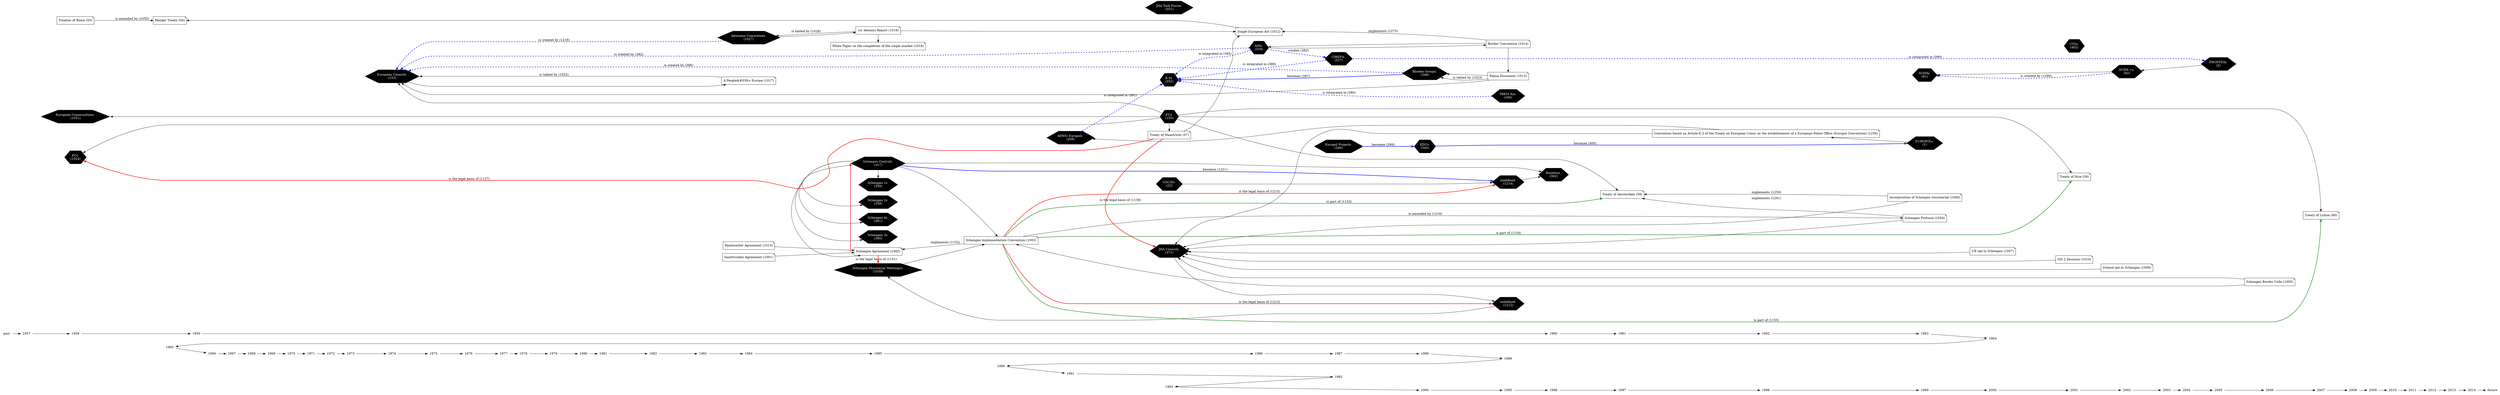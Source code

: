 digraph source {
  graph [ rankdir = LR ];
subgraph y_1957 {
  graph [ rank = same ];
  "1957" [ shape = plaintext ];
}

subgraph y_1958 {
  graph [ rank = same ];
  "55" [ label = "Treaties of Rome", shape = note ];
  "1024";
  "1031";
  "1958" [ shape = plaintext ];
}

subgraph y_1959 {
  graph [ rank = same ];
  "1959" [ shape = plaintext ];
}

subgraph y_1960 {
  graph [ rank = same ];
  "362";
  "1960" [ shape = plaintext ];
}

subgraph y_1961 {
  graph [ rank = same ];
  "1961" [ shape = plaintext ];
}

subgraph y_1962 {
  graph [ rank = same ];
  "1962" [ shape = plaintext ];
}

subgraph y_1963 {
  graph [ rank = same ];
  "1963" [ shape = plaintext ];
}

subgraph y_1964 {
  graph [ rank = same ];
  "1964" [ shape = plaintext ];
}

subgraph y_1965 {
  graph [ rank = same ];
  "56" [ label = "Merger Treaty", shape = note ];
  "1965" [ shape = plaintext ];
}

subgraph y_1966 {
  graph [ rank = same ];
  "1966" [ shape = plaintext ];
}

subgraph y_1967 {
  graph [ rank = same ];
  "1967" [ shape = plaintext ];
}

subgraph y_1968 {
  graph [ rank = same ];
  "1968" [ shape = plaintext ];
}

subgraph y_1969 {
  graph [ rank = same ];
  "1969" [ shape = plaintext ];
}

subgraph y_1970 {
  graph [ rank = same ];
  "1970" [ shape = plaintext ];
}

subgraph y_1971 {
  graph [ rank = same ];
  "1971" [ shape = plaintext ];
}

subgraph y_1972 {
  graph [ rank = same ];
  "1972" [ shape = plaintext ];
}

subgraph y_1973 {
  graph [ rank = same ];
  "1973" [ shape = plaintext ];
}

subgraph y_1974 {
  graph [ rank = same ];
  "153";
  "1974" [ shape = plaintext ];
}

subgraph y_1975 {
  graph [ rank = same ];
  "1975" [ shape = plaintext ];
}

subgraph y_1976 {
  graph [ rank = same ];
  "1976" [ shape = plaintext ];
}

subgraph y_1977 {
  graph [ rank = same ];
  "1977" [ shape = plaintext ];
}

subgraph y_1978 {
  graph [ rank = same ];
  "1978" [ shape = plaintext ];
}

subgraph y_1979 {
  graph [ rank = same ];
  "1979" [ shape = plaintext ];
}

subgraph y_1980 {
  graph [ rank = same ];
  "1980" [ shape = plaintext ];
}

subgraph y_1981 {
  graph [ rank = same ];
  "1981" [ shape = plaintext ];
}

subgraph y_1982 {
  graph [ rank = same ];
  "1982" [ shape = plaintext ];
}

subgraph y_1983 {
  graph [ rank = same ];
  "1983" [ shape = plaintext ];
}

subgraph y_1984 {
  graph [ rank = same ];
  "1001" [ label = "Saarbrucken Agreement", shape = note ];
  "1015" [ label = "Rambouillet Agreement", shape = note ];
  "1017" [ label = "A People&amp;#039;s Europe", shape = note ];
  "1027";
  "1984" [ shape = plaintext ];
}

subgraph y_1985 {
  graph [ rank = same ];
  "357";
  "358";
  "359";
  "360";
  "361";
  "1002" [ label = "Schengen Agreement", shape = note ];
  "1016" [ label = "1st Adonino Report", shape = note ];
  "1018" [ label = "White Paper on the completion of the single market", shape = note ];
  "1039";
  "1985" [ shape = plaintext ];
}

subgraph y_1986 {
  graph [ rank = same ];
  "334";
  "1012" [ label = "Single European Act", shape = note ];
  "1986" [ shape = plaintext ];
}

subgraph y_1987 {
  graph [ rank = same ];
  "1987" [ shape = plaintext ];
}

subgraph y_1988 {
  graph [ rank = same ];
  "348";
  "1988" [ shape = plaintext ];
}

subgraph y_1989 {
  graph [ rank = same ];
  "206";
  "1013" [ label = "Palma Document", shape = note ];
  "1014" [ label = "Border Convention", shape = note ];
  "1989" [ shape = plaintext ];
}

subgraph y_1990 {
  graph [ rank = same ];
  "1003" [ label = "Schengen Implementation Convention", shape = note ];
  "1990" [ shape = plaintext ];
}

subgraph y_1991 {
  graph [ rank = same ];
  "208";
  "1991" [ shape = plaintext ];
}

subgraph y_1992 {
  graph [ rank = same ];
  "337";
  "346";
  "1992" [ shape = plaintext ];
}

subgraph y_1993 {
  graph [ rank = same ];
  "22";
  "57" [ label = "Treaty of Maastricht", shape = note ];
  "155";
  "351";
  "352";
  "371";
  "1993" [ shape = plaintext ];
}

subgraph y_1994 {
  graph [ rank = same ];
  "345";
  "1994" [ shape = plaintext ];
}

subgraph y_1995 {
  graph [ rank = same ];
  "1212";
  "1214";
  "1995" [ shape = plaintext ];
}

subgraph y_1996 {
  graph [ rank = same ];
  "1996" [ shape = plaintext ];
}

subgraph y_1997 {
  graph [ rank = same ];
  "58" [ label = "Treaty of Amsterdam", shape = note ];
  "1997" [ shape = plaintext ];
}

subgraph y_1998 {
  graph [ rank = same ];
  "1250" [ label = "Convention based on Article K.3 of the Treaty on European Union on the establishment of a European Police Office (Europol Convention)", shape = note ];
  "1998" [ shape = plaintext ];
}

subgraph y_1999 {
  graph [ rank = same ];
  "1";
  "61";
  "1004" [ label = "Schengen Protocol", shape = note ];
  "1006" [ label = "Incorporation of Schengen Secretariat", shape = note ];
  "1999" [ shape = plaintext ];
}

subgraph y_2000 {
  graph [ rank = same ];
  "1007" [ label = "UK opt-in Schengen", shape = note ];
  "2000" [ shape = plaintext ];
}

subgraph y_2001 {
  graph [ rank = same ];
  "59" [ label = "Treaty of Nice", shape = note ];
  "402";
  "1010" [ label = "SIS 2 Decision", shape = note ];
  "2001" [ shape = plaintext ];
}

subgraph y_2002 {
  graph [ rank = same ];
  "62";
  "1008" [ label = "Ireland opt-in Schengen", shape = note ];
  "2002" [ shape = plaintext ];
}

subgraph y_2003 {
  graph [ rank = same ];
  "2003" [ shape = plaintext ];
}

subgraph y_2004 {
  graph [ rank = same ];
  "2004" [ shape = plaintext ];
}

subgraph y_2005 {
  graph [ rank = same ];
  "2";
  "2005" [ shape = plaintext ];
}

subgraph y_2006 {
  graph [ rank = same ];
  "1005" [ label = "Schengen Border Code", shape = note ];
  "2006" [ shape = plaintext ];
}

subgraph y_2007 {
  graph [ rank = same ];
  "60" [ label = "Treaty of Lisbon", shape = note ];
  "2007" [ shape = plaintext ];
}

subgraph y_2008 {
  graph [ rank = same ];
  "2008" [ shape = plaintext ];
}

subgraph y_2009 {
  graph [ rank = same ];
  "2009" [ shape = plaintext ];
}

subgraph y_2010 {
  graph [ rank = same ];
  "2010" [ shape = plaintext ];
}

subgraph y_2011 {
  graph [ rank = same ];
  "2011" [ shape = plaintext ];
}

subgraph y_2012 {
  graph [ rank = same ];
  "2012" [ shape = plaintext ];
}

subgraph y_2013 {
  graph [ rank = same ];
  "2013" [ shape = plaintext ];
}

subgraph y_2014 {
  graph [ rank = same ];
  "2014" [ shape = plaintext ];
}

  "1" [ color = "white", shape = hexagon, style = "filled", fillcolor = "black", fontcolor = "white", label = "EUROPOLs 
(1)" ];
  "2" [ color = "white", shape = hexagon, style = "filled", fillcolor = "black", fontcolor = "white", label = "FRONTEXs 
(2)" ];
  "22" [ color = "white", shape = hexagon, style = "filled", fillcolor = "black", fontcolor = "white", label = "GSC/Ds 
(22)" ];
  "55" [ shape = note, label = "Treaties of Rome (55)" ];
  "56" [ shape = note, label = "Merger Treaty (56)" ];
  "57" [ shape = note, label = "Treaty of Maastricht (57)" ];
  "58" [ shape = note, label = "Treaty of Amsterdam (58)" ];
  "59" [ shape = note, label = "Treaty of Nice (59)" ];
  "60" [ shape = note, label = "Treaty of Lisbon (60)" ];
  "61" [ color = "white", shape = hexagon, style = "filled", fillcolor = "black", fontcolor = "white", label = "SCIFAs 
(61)" ];
  "62" [ color = "white", shape = hexagon, style = "filled", fillcolor = "black", fontcolor = "white", label = "SCIFA +s 
(62)" ];
  "153" [ color = "white", shape = hexagon, style = "filled", fillcolor = "black", fontcolor = "white", label = "European Councils 
(153)" ];
  "155" [ color = "white", shape = hexagon, style = "filled", fillcolor = "black", fontcolor = "white", label = "EUs 
(155)" ];
  "206" [ color = "white", shape = hexagon, style = "filled", fillcolor = "black", fontcolor = "white", label = "TREVI 92s 
(206)" ];
  "208" [ color = "white", shape = hexagon, style = "filled", fillcolor = "black", fontcolor = "white", label = "AHWG Europols 
(208)" ];
  "334" [ color = "white", shape = hexagon, style = "filled", fillcolor = "black", fontcolor = "white", label = "AHIs 
(334)" ];
  "337" [ color = "white", shape = hexagon, style = "filled", fillcolor = "black", fontcolor = "white", label = "CIREFIs 
(337)" ];
  "345" [ color = "white", shape = hexagon, style = "filled", fillcolor = "black", fontcolor = "white", label = "EDUs 
(345)" ];
  "346" [ color = "white", shape = hexagon, style = "filled", fillcolor = "black", fontcolor = "white", label = "Europol Projects 
(346)" ];
  "348" [ color = "white", shape = hexagon, style = "filled", fillcolor = "black", fontcolor = "white", label = "Rhodes Groups 
(348)" ];
  "351" [ color = "white", shape = hexagon, style = "filled", fillcolor = "black", fontcolor = "white", label = "JHA Task Forces 
(351)" ];
  "352" [ color = "white", shape = hexagon, style = "filled", fillcolor = "black", fontcolor = "white", label = "K.4s 
(352)" ];
  "357" [ color = "white", shape = hexagon, style = "filled", fillcolor = "black", fontcolor = "white", label = "Schengen Centrals 
(357)" ];
  "358" [ color = "white", shape = hexagon, style = "filled", fillcolor = "black", fontcolor = "white", label = "Schengen 2s 
(358)" ];
  "359" [ color = "white", shape = hexagon, style = "filled", fillcolor = "black", fontcolor = "white", label = "Schengen 1s 
(359)" ];
  "360" [ color = "white", shape = hexagon, style = "filled", fillcolor = "black", fontcolor = "white", label = "Schengen 3s 
(360)" ];
  "361" [ color = "white", shape = hexagon, style = "filled", fillcolor = "black", fontcolor = "white", label = "Schengen 4s 
(361)" ];
  "362" [ color = "white", shape = hexagon, style = "filled", fillcolor = "black", fontcolor = "white", label = "Beneluxs 
(362)" ];
  "371" [ color = "white", shape = hexagon, style = "filled", fillcolor = "black", fontcolor = "white", label = "JHA Councils 
(371)" ];
  "402" [ color = "white", shape = hexagon, style = "filled", fillcolor = "black", fontcolor = "white", label = "CTGs 
(402)" ];
  "1001" [ shape = note, label = "Saarbrucken Agreement (1001)" ];
  "1002" [ shape = note, label = "Schengen Agreement (1002)" ];
  "1003" [ shape = note, label = "Schengen Implementation Convention (1003)" ];
  "1004" [ shape = note, label = "Schengen Protocol (1004)" ];
  "1005" [ shape = note, label = "Schengen Border Code (1005)" ];
  "1006" [ shape = note, label = "Incorporation of Schengen Secretariat (1006)" ];
  "1007" [ shape = note, label = "UK opt-in Schengen (1007)" ];
  "1008" [ shape = note, label = "Ireland opt-in Schengen (1008)" ];
  "1010" [ shape = note, label = "SIS 2 Decision (1010)" ];
  "1012" [ shape = note, label = "Single European Act (1012)" ];
  "1013" [ shape = note, label = "Palma Document (1013)" ];
  "1014" [ shape = note, label = "Border Convention (1014)" ];
  "1015" [ shape = note, label = "Rambouillet Agreement (1015)" ];
  "1016" [ shape = note, label = "1st Adonino Report (1016)" ];
  "1017" [ shape = note, label = "A People&amp;#039;s Europe (1017)" ];
  "1018" [ shape = note, label = "White Paper on the completion of the single market (1018)" ];
  "1024" [ color = "white", shape = hexagon, style = "filled", fillcolor = "black", fontcolor = "white", label = "ECs 
(1024)" ];
  "1027" [ color = "white", shape = hexagon, style = "filled", fillcolor = "black", fontcolor = "white", label = "Adonnino Committees 
(1027)" ];
  "1031" [ color = "white", shape = hexagon, style = "filled", fillcolor = "black", fontcolor = "white", label = "European Communitiess 
(1031)" ];
  "1039" [ color = "white", shape = hexagon, style = "filled", fillcolor = "black", fontcolor = "white", label = "Schengen Ministerial Meetingss 
(1039)" ];
  "1212" [ color = "white", shape = hexagon, style = "filled", fillcolor = "black", fontcolor = "white", label = "undefined 
(1212)" ];
  "1214" [ color = "white", shape = hexagon, style = "filled", fillcolor = "black", fontcolor = "white", label = "undefined 
(1214)" ];
  "1250" [ shape = note, label = "Convention based on Article K.3 of the Treaty on European Union on the establishment of a European Police Office (Europol Convention) (1250)" ];
  "1956" [ label = "past", shape = plaintext ];
  "1957";
  "1958";
  "1959";
  "1960";
  "1961";
  "1962";
  "1963";
  "1964";
  "1965";
  "1966";
  "1967";
  "1968";
  "1969";
  "1970";
  "1971";
  "1972";
  "1973";
  "1974";
  "1975";
  "1976";
  "1977";
  "1978";
  "1979";
  "1980";
  "1981";
  "1982";
  "1983";
  "1984";
  "1985";
  "1986";
  "1987";
  "1988";
  "1989";
  "1990";
  "1991";
  "1992";
  "1993";
  "1994";
  "1995";
  "1996";
  "1997";
  "1998";
  "1999";
  "2000";
  "2001";
  "2002";
  "2003";
  "2004";
  "2005";
  "2006";
  "2007";
  "2008";
  "2009";
  "2010";
  "2011";
  "2012";
  "2013";
  "2014";
  "2015" [ label = "future", shape = plaintext ];
  "1956" -> "1957";
  "1957" -> "1958";
  "1958" -> "1959";
  "1959" -> "1960";
  "1960" -> "1961";
  "1961" -> "1962";
  "1962" -> "1963";
  "1963" -> "1964";
  "1964" -> "1965";
  "1965" -> "1966";
  "1966" -> "1967";
  "1967" -> "1968";
  "1968" -> "1969";
  "1969" -> "1970";
  "1970" -> "1971";
  "1971" -> "1972";
  "1972" -> "1973";
  "1973" -> "1974";
  "1974" -> "1975";
  "1975" -> "1976";
  "1976" -> "1977";
  "1977" -> "1978";
  "1978" -> "1979";
  "1979" -> "1980";
  "1980" -> "1981";
  "1981" -> "1982";
  "1982" -> "1983";
  "1983" -> "1984";
  "1984" -> "1985";
  "1985" -> "1986";
  "1986" -> "1987";
  "1987" -> "1988";
  "1988" -> "1989";
  "1989" -> "1990";
  "1990" -> "1991";
  "1991" -> "1992";
  "1992" -> "1993";
  "1993" -> "1994";
  "1994" -> "1995";
  "1995" -> "1996";
  "1996" -> "1997";
  "1997" -> "1998";
  "1998" -> "1999";
  "1999" -> "2000";
  "2000" -> "2001";
  "2001" -> "2002";
  "2002" -> "2003";
  "2003" -> "2004";
  "2004" -> "2005";
  "2005" -> "2006";
  "2006" -> "2007";
  "2007" -> "2008";
  "2008" -> "2009";
  "2009" -> "2010";
  "2010" -> "2011";
  "2011" -> "2012";
  "2012" -> "2013";
  "2013" -> "2014";
  "2014" -> "2015";
  "1006" -> "58" [ label = " implements (1259)" ];
  "1006" -> "371";
  "1004" -> "58" [ label = " implements (1261)" ];
  "1004" -> "371";
  "1007" -> "371";
  "1010" -> "371";
  "1008" -> "371";
  "208" -> "352" [ penwidth = 2, style = "dashed", color = "blue", label = " is integrated in (381)" ];
  "1027" -> "153" [ penwidth = 2, color = "blue", style = "dashed", label = " is created by (1218)" ];
  "1027" -> "1016";
  "1002" -> "357" [ penwidth = 2, color = "red", label = " is the legal basis of (1150)" ];
  "1002" -> "1039" [ penwidth = 2, color = "red", label = " is the legal basis of (1151)" ];
  "334" -> "337" [ penwidth = 2, color = "blue", style = "dashed", label = " creates (383)" ];
  "334" -> "153" [ penwidth = 2, color = "blue", style = "dashed", label = " is created by (382)" ];
  "334" -> "352" [ penwidth = 2, style = "dashed", color = "blue", label = " is integrated in (385)" ];
  "334" -> "1014";
  "337" -> "2" [ penwidth = 2, style = "dashed", color = "blue", label = " is integrated in (390)" ];
  "337" -> "352" [ penwidth = 2, style = "dashed", color = "blue", label = " is integrated in (389)" ];
  "1014" -> "1012" [ label = " implements (1275)" ];
  "1014" -> "334";
  "1014" -> "1013";
  "1003" -> "1002" [ label = " implements (1152)" ];
  "1003" -> "1004" [ label = " is amended by (1216)" ];
  "1003" -> "58" [ style = "bold", color = "forestgreen", label = " is part of (1153)" ];
  "1003" -> "60" [ style = "bold", color = "forestgreen", label = " is part of (1155)" ];
  "1003" -> "59" [ style = "bold", color = "forestgreen", label = " is part of (1154)" ];
  "1003" -> "1212" [ penwidth = 2, color = "red", label = " is the legal basis of (1213)" ];
  "1003" -> "1214" [ penwidth = 2, color = "red", label = " is the legal basis of (1215)" ];
  "345" -> "1" [ penwidth = 2, color = "blue", style = "solid", label = " becomes (400)" ];
  "155" -> "1024";
  "155" -> "153";
  "155" -> "1031";
  "155" -> "58";
  "155" -> "60";
  "155" -> "59";
  "155" -> "57";
  "1017" -> "153" [ label = " is tabled by (1022)" ];
  "153" -> "1017";
  "1250" -> "371";
  "1250" -> "208";
  "346" -> "345" [ penwidth = 2, color = "blue", style = "solid", label = " becomes (399)" ];
  "1" -> "1250";
  "1013" -> "153";
  "1013" -> "348";
  "1013" -> "348" [ label = " is tabled by (1023)" ];
  "2" -> "62";
  "22" -> "1214";
  "371" -> "1212";
  "1015" -> "1002";
  "1005" -> "1003";
  "1005" -> "371";
  "348" -> "153" [ penwidth = 2, color = "blue", style = "dashed", label = " is created by (386)" ];
  "348" -> "352" [ penwidth = 2, color = "blue", style = "solid", label = " becomes (387)" ];
  "1001" -> "1002";
  "357" -> "1214" [ penwidth = 2, color = "blue", style = "solid", label = " becomes (1221)" ];
  "357" -> "359";
  "357" -> "358";
  "357" -> "360";
  "357" -> "361";
  "357" -> "1002";
  "357" -> "362";
  "357" -> "1003";
  "1212" -> "1039";
  "1039" -> "1003";
  "1214" -> "362";
  "62" -> "61";
  "62" -> "61" [ penwidth = 2, color = "blue", style = "dashed", label = " is created by (1290)" ];
  "1012" -> "56";
  "1016" -> "1018";
  "1016" -> "1012";
  "1016" -> "1027" [ label = " is tabled by (1028)" ];
  "55" -> "56" [ label = " is amended by (1055)" ];
  "57" -> "1012";
  "57" -> "1024" [ penwidth = 2, color = "red", label = " is the legal basis of (1137)" ];
  "57" -> "371" [ penwidth = 2, color = "red", label = " is the legal basis of (1136)" ];
  "206" -> "352" [ penwidth = 2, style = "dashed", color = "blue", label = " is integrated in (380)" ];
}
